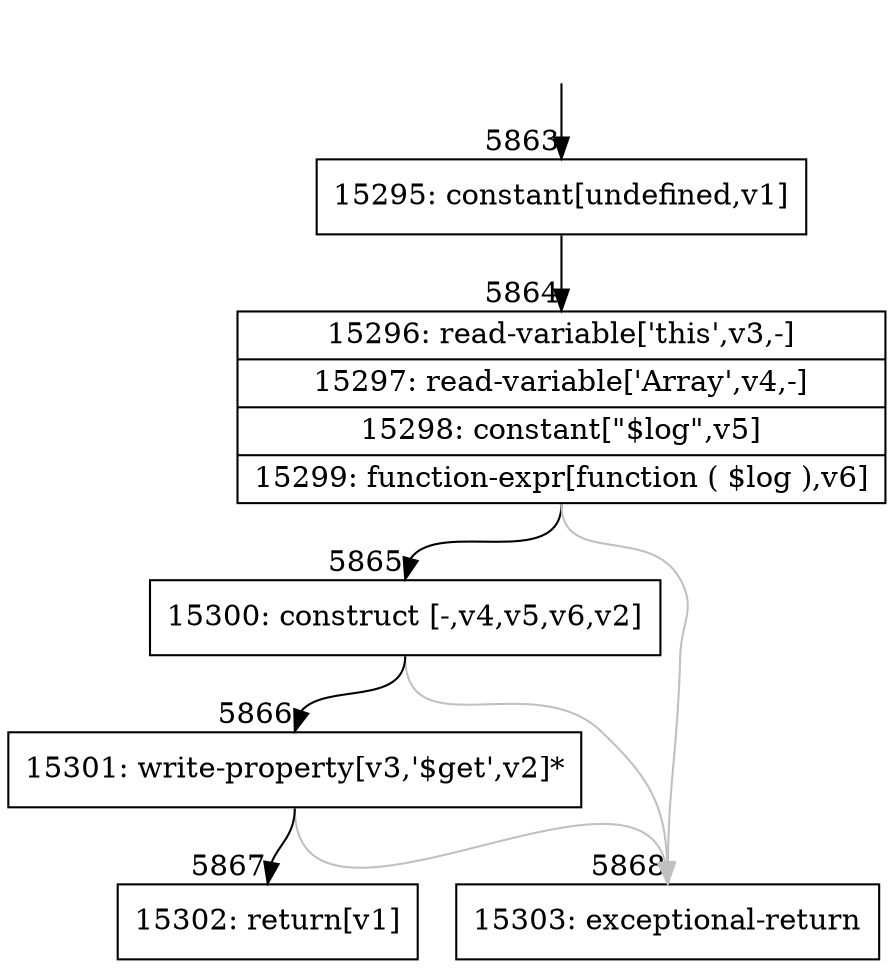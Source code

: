 digraph {
rankdir="TD"
BB_entry430[shape=none,label=""];
BB_entry430 -> BB5863 [tailport=s, headport=n, headlabel="    5863"]
BB5863 [shape=record label="{15295: constant[undefined,v1]}" ] 
BB5863 -> BB5864 [tailport=s, headport=n, headlabel="      5864"]
BB5864 [shape=record label="{15296: read-variable['this',v3,-]|15297: read-variable['Array',v4,-]|15298: constant[\"$log\",v5]|15299: function-expr[function ( $log ),v6]}" ] 
BB5864 -> BB5865 [tailport=s, headport=n, headlabel="      5865"]
BB5864 -> BB5868 [tailport=s, headport=n, color=gray, headlabel="      5868"]
BB5865 [shape=record label="{15300: construct [-,v4,v5,v6,v2]}" ] 
BB5865 -> BB5866 [tailport=s, headport=n, headlabel="      5866"]
BB5865 -> BB5868 [tailport=s, headport=n, color=gray]
BB5866 [shape=record label="{15301: write-property[v3,'$get',v2]*}" ] 
BB5866 -> BB5867 [tailport=s, headport=n, headlabel="      5867"]
BB5866 -> BB5868 [tailport=s, headport=n, color=gray]
BB5867 [shape=record label="{15302: return[v1]}" ] 
BB5868 [shape=record label="{15303: exceptional-return}" ] 
//#$~ 9111
}
